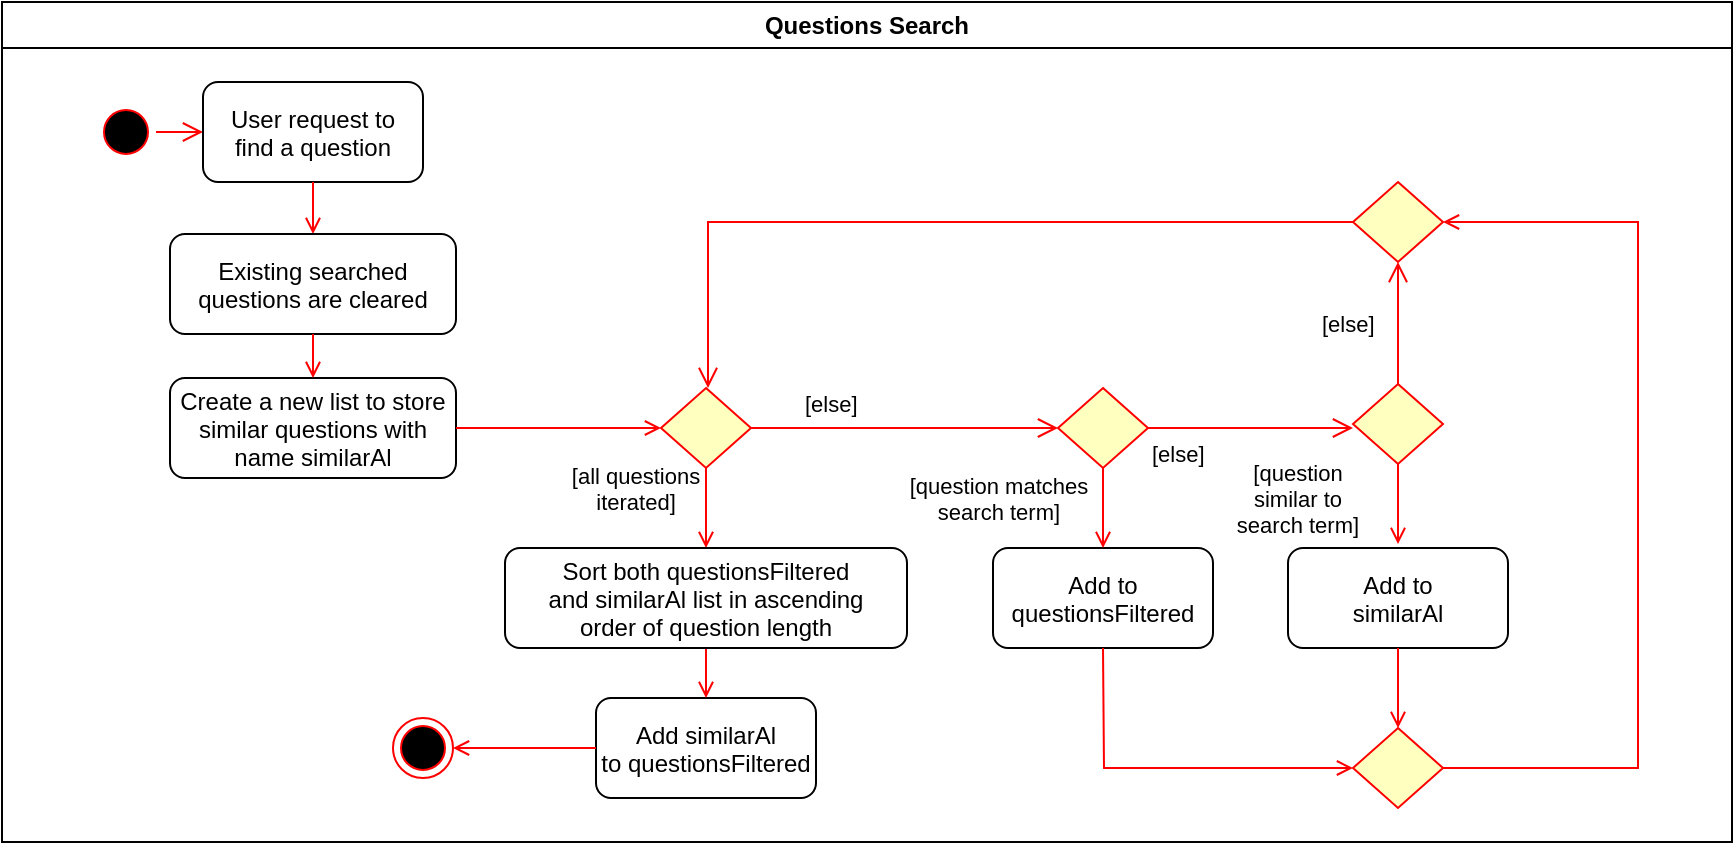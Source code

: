 <mxfile version="12.2.3" type="device" pages="1"><diagram name="Page-1" id="e7e014a7-5840-1c2e-5031-d8a46d1fe8dd"><mxGraphModel dx="1331" dy="723" grid="1" gridSize="10" guides="1" tooltips="1" connect="1" arrows="1" fold="1" page="1" pageScale="1" pageWidth="1169" pageHeight="826" background="#ffffff" math="0" shadow="0"><root><mxCell id="0"/><mxCell id="1" parent="0"/><mxCell id="3" value="Questions Search" style="swimlane;whiteSpace=wrap" parent="1" vertex="1"><mxGeometry x="160" y="90" width="865" height="420" as="geometry"/></mxCell><mxCell id="13" value="" style="ellipse;shape=startState;fillColor=#000000;strokeColor=#ff0000;" parent="3" vertex="1"><mxGeometry x="47" y="50" width="30" height="30" as="geometry"/></mxCell><mxCell id="14" value="" style="edgeStyle=elbowEdgeStyle;elbow=horizontal;verticalAlign=bottom;endArrow=open;endSize=8;strokeColor=#FF0000;endFill=1;rounded=0" parent="3" source="13" target="15" edge="1"><mxGeometry x="27" y="30" as="geometry"><mxPoint x="42" y="100" as="targetPoint"/></mxGeometry></mxCell><mxCell id="15" value="User request to&#10;find a question" style="rounded=1;" parent="3" vertex="1"><mxGeometry x="100.5" y="40" width="110" height="50" as="geometry"/></mxCell><mxCell id="18" value="Add similarAl&#10;to questionsFiltered" style="rounded=1;" parent="3" vertex="1"><mxGeometry x="297" y="348" width="110" height="50" as="geometry"/></mxCell><mxCell id="19" value="[all questions&#10;iterated]" style="endArrow=open;strokeColor=#FF0000;endFill=1;rounded=0;exitX=0.5;exitY=1;exitDx=0;exitDy=0;entryX=0.5;entryY=0;entryDx=0;entryDy=0;" parent="3" source="21" target="HjROkcEtCH2LE5vvlwpC-69" edge="1"><mxGeometry x="-0.5" y="-35" relative="1" as="geometry"><mxPoint x="352" y="265" as="sourcePoint"/><mxPoint as="offset"/></mxGeometry></mxCell><mxCell id="21" value="" style="rhombus;fillColor=#ffffc0;strokeColor=#ff0000;" parent="3" vertex="1"><mxGeometry x="329.5" y="193" width="45" height="40" as="geometry"/></mxCell><mxCell id="23" value="[else]" style="edgeStyle=elbowEdgeStyle;elbow=horizontal;align=left;verticalAlign=top;endArrow=open;endSize=8;strokeColor=#FF0000;endFill=1;rounded=0;exitX=1;exitY=0.5;exitDx=0;exitDy=0;" parent="3" source="21" edge="1"><mxGeometry x="0.005" y="57" relative="1" as="geometry"><mxPoint x="528" y="213" as="targetPoint"/><mxPoint x="425.5" y="213" as="sourcePoint"/><mxPoint x="-52" y="32" as="offset"/></mxGeometry></mxCell><mxCell id="30" value="Add to&#10;questionsFiltered" style="rounded=1;" parent="3" vertex="1"><mxGeometry x="495.5" y="273" width="110" height="50" as="geometry"/></mxCell><mxCell id="38" value="" style="ellipse;shape=endState;fillColor=#000000;strokeColor=#ff0000" parent="3" vertex="1"><mxGeometry x="195.5" y="358" width="30" height="30" as="geometry"/></mxCell><mxCell id="My4SKcVWuLoMBSxfjf1_-61" value="" style="endArrow=open;strokeColor=#FF0000;endFill=1;rounded=0;exitX=0.5;exitY=1;exitDx=0;exitDy=0;entryX=0.5;entryY=0;entryDx=0;entryDy=0;" parent="3" source="15" target="HjROkcEtCH2LE5vvlwpC-38" edge="1"><mxGeometry x="0.474" y="56" relative="1" as="geometry"><mxPoint x="61" y="170" as="sourcePoint"/><mxPoint x="61" y="208" as="targetPoint"/><mxPoint as="offset"/></mxGeometry></mxCell><mxCell id="My4SKcVWuLoMBSxfjf1_-64" value="" style="endArrow=open;strokeColor=#FF0000;endFill=1;rounded=0;entryX=0.5;entryY=0;entryDx=0;entryDy=0;exitX=0.5;exitY=1;exitDx=0;exitDy=0;" parent="3" source="HjROkcEtCH2LE5vvlwpC-69" target="18" edge="1"><mxGeometry x="-0.77" y="-15" relative="1" as="geometry"><mxPoint x="183" y="440" as="sourcePoint"/><mxPoint x="193" y="410" as="targetPoint"/><mxPoint as="offset"/></mxGeometry></mxCell><mxCell id="HjROkcEtCH2LE5vvlwpC-38" value="Existing searched&#10;questions are cleared" style="rounded=1;" parent="3" vertex="1"><mxGeometry x="84" y="116" width="143" height="50" as="geometry"/></mxCell><mxCell id="HjROkcEtCH2LE5vvlwpC-44" value="[question matches&#10;search term]" style="endArrow=open;strokeColor=#FF0000;endFill=1;rounded=0;exitX=0.5;exitY=1;exitDx=0;exitDy=0;" parent="3" source="HjROkcEtCH2LE5vvlwpC-45" edge="1"><mxGeometry x="-0.25" y="-52" relative="1" as="geometry"><mxPoint x="260.5" y="163" as="sourcePoint"/><mxPoint as="offset"/><mxPoint x="550.5" y="273" as="targetPoint"/></mxGeometry></mxCell><mxCell id="HjROkcEtCH2LE5vvlwpC-45" value="" style="rhombus;fillColor=#ffffc0;strokeColor=#ff0000;" parent="3" vertex="1"><mxGeometry x="528" y="193" width="45" height="40" as="geometry"/></mxCell><mxCell id="HjROkcEtCH2LE5vvlwpC-46" value="[else]" style="edgeStyle=elbowEdgeStyle;elbow=horizontal;align=left;verticalAlign=top;endArrow=open;endSize=8;strokeColor=#FF0000;endFill=1;rounded=0" parent="3" source="HjROkcEtCH2LE5vvlwpC-45" edge="1"><mxGeometry x="-1" relative="1" as="geometry"><mxPoint x="675.5" y="213" as="targetPoint"/></mxGeometry></mxCell><mxCell id="HjROkcEtCH2LE5vvlwpC-51" value="[question&#10;similar to&#10;search term]" style="endArrow=open;strokeColor=#FF0000;endFill=1;rounded=0;exitX=0.5;exitY=1;exitDx=0;exitDy=0;" parent="3" source="HjROkcEtCH2LE5vvlwpC-52" edge="1"><mxGeometry x="-0.15" y="-50" relative="1" as="geometry"><mxPoint x="118" y="59" as="sourcePoint"/><mxPoint as="offset"/><mxPoint x="698" y="271" as="targetPoint"/></mxGeometry></mxCell><mxCell id="HjROkcEtCH2LE5vvlwpC-52" value="" style="rhombus;fillColor=#ffffc0;strokeColor=#ff0000;" parent="3" vertex="1"><mxGeometry x="675.5" y="191" width="45" height="40" as="geometry"/></mxCell><mxCell id="HjROkcEtCH2LE5vvlwpC-53" value="" style="edgeStyle=elbowEdgeStyle;elbow=horizontal;align=left;verticalAlign=top;endArrow=open;endSize=8;strokeColor=#FF0000;endFill=1;rounded=0;exitX=0;exitY=0.5;exitDx=0;exitDy=0;" parent="3" source="HjROkcEtCH2LE5vvlwpC-65" edge="1"><mxGeometry x="0.691" y="265" relative="1" as="geometry"><mxPoint x="353" y="193" as="targetPoint"/><Array as="points"><mxPoint x="353" y="110"/><mxPoint x="343" y="110"/></Array><mxPoint as="offset"/></mxGeometry></mxCell><mxCell id="HjROkcEtCH2LE5vvlwpC-54" value="Add to&#10;similarAl" style="rounded=1;" parent="3" vertex="1"><mxGeometry x="643" y="273" width="110" height="50" as="geometry"/></mxCell><mxCell id="HjROkcEtCH2LE5vvlwpC-55" value="Create a new list to store&#10;similar questions with&#10;name similarAl" style="rounded=1;" parent="3" vertex="1"><mxGeometry x="84" y="188" width="143" height="50" as="geometry"/></mxCell><mxCell id="HjROkcEtCH2LE5vvlwpC-59" value="" style="endArrow=open;strokeColor=#FF0000;endFill=1;rounded=0;exitX=0.5;exitY=1;exitDx=0;exitDy=0;entryX=0.5;entryY=0;entryDx=0;entryDy=0;" parent="3" source="HjROkcEtCH2LE5vvlwpC-38" target="HjROkcEtCH2LE5vvlwpC-55" edge="1"><mxGeometry x="0.474" y="56" relative="1" as="geometry"><mxPoint x="165.5" y="100" as="sourcePoint"/><mxPoint x="165.5" y="126" as="targetPoint"/><mxPoint as="offset"/></mxGeometry></mxCell><mxCell id="HjROkcEtCH2LE5vvlwpC-60" value="" style="endArrow=open;strokeColor=#FF0000;endFill=1;rounded=0;exitX=1;exitY=0.5;exitDx=0;exitDy=0;entryX=0;entryY=0.5;entryDx=0;entryDy=0;" parent="3" source="HjROkcEtCH2LE5vvlwpC-55" target="21" edge="1"><mxGeometry x="0.474" y="56" relative="1" as="geometry"><mxPoint x="92" y="245" as="sourcePoint"/><mxPoint x="92" y="271" as="targetPoint"/><mxPoint as="offset"/></mxGeometry></mxCell><mxCell id="HjROkcEtCH2LE5vvlwpC-61" value="" style="rhombus;fillColor=#ffffc0;strokeColor=#ff0000;" parent="3" vertex="1"><mxGeometry x="675.5" y="363" width="45" height="40" as="geometry"/></mxCell><mxCell id="HjROkcEtCH2LE5vvlwpC-63" value="" style="endArrow=open;strokeColor=#FF0000;endFill=1;rounded=0;exitX=0.5;exitY=1;exitDx=0;exitDy=0;entryX=0;entryY=0.5;entryDx=0;entryDy=0;" parent="3" source="30" target="HjROkcEtCH2LE5vvlwpC-61" edge="1"><mxGeometry x="-0.77" y="-15" relative="1" as="geometry"><mxPoint x="412" y="333" as="sourcePoint"/><mxPoint x="412" y="373" as="targetPoint"/><mxPoint as="offset"/><Array as="points"><mxPoint x="551" y="383"/></Array></mxGeometry></mxCell><mxCell id="HjROkcEtCH2LE5vvlwpC-64" value="" style="endArrow=open;strokeColor=#FF0000;endFill=1;rounded=0;exitX=0.5;exitY=1;exitDx=0;exitDy=0;entryX=0.5;entryY=0;entryDx=0;entryDy=0;" parent="3" source="HjROkcEtCH2LE5vvlwpC-54" target="HjROkcEtCH2LE5vvlwpC-61" edge="1"><mxGeometry x="-0.15" y="-50" relative="1" as="geometry"><mxPoint x="708" y="241" as="sourcePoint"/><mxPoint as="offset"/><mxPoint x="708" y="281" as="targetPoint"/></mxGeometry></mxCell><mxCell id="HjROkcEtCH2LE5vvlwpC-65" value="" style="rhombus;fillColor=#ffffc0;strokeColor=#ff0000;" parent="3" vertex="1"><mxGeometry x="675.5" y="90" width="45" height="40" as="geometry"/></mxCell><mxCell id="HjROkcEtCH2LE5vvlwpC-66" value="[else]" style="edgeStyle=elbowEdgeStyle;elbow=horizontal;align=left;verticalAlign=top;endArrow=open;endSize=8;strokeColor=#FF0000;endFill=1;rounded=0;exitX=0.5;exitY=0;exitDx=0;exitDy=0;entryX=0.5;entryY=1;entryDx=0;entryDy=0;" parent="3" source="HjROkcEtCH2LE5vvlwpC-52" target="HjROkcEtCH2LE5vvlwpC-65" edge="1"><mxGeometry x="0.41" y="40" relative="1" as="geometry"><mxPoint x="698" y="138" as="targetPoint"/><mxPoint x="686" y="120" as="sourcePoint"/><Array as="points"><mxPoint x="698" y="158"/></Array><mxPoint as="offset"/></mxGeometry></mxCell><mxCell id="HjROkcEtCH2LE5vvlwpC-67" value="" style="endArrow=open;strokeColor=#FF0000;endFill=1;rounded=0;exitX=1;exitY=0.5;exitDx=0;exitDy=0;entryX=1;entryY=0.5;entryDx=0;entryDy=0;" parent="3" source="HjROkcEtCH2LE5vvlwpC-61" target="HjROkcEtCH2LE5vvlwpC-65" edge="1"><mxGeometry x="-0.77" y="-15" relative="1" as="geometry"><mxPoint x="560.5" y="333" as="sourcePoint"/><mxPoint x="685.5" y="393" as="targetPoint"/><mxPoint as="offset"/><Array as="points"><mxPoint x="818" y="383"/><mxPoint x="818" y="110"/></Array></mxGeometry></mxCell><mxCell id="HjROkcEtCH2LE5vvlwpC-69" value="Sort both questionsFiltered&#10;and similarAl list in ascending&#10;order of question length" style="rounded=1;" parent="3" vertex="1"><mxGeometry x="251.5" y="273" width="201" height="50" as="geometry"/></mxCell><mxCell id="HjROkcEtCH2LE5vvlwpC-72" value="" style="endArrow=open;strokeColor=#FF0000;endFill=1;rounded=0;exitX=0;exitY=0.5;exitDx=0;exitDy=0;entryX=1;entryY=0.5;entryDx=0;entryDy=0;" parent="3" source="18" target="38" edge="1"><mxGeometry x="-0.77" y="-15" relative="1" as="geometry"><mxPoint x="362" y="418" as="sourcePoint"/><mxPoint x="223" y="340" as="targetPoint"/><mxPoint as="offset"/></mxGeometry></mxCell></root></mxGraphModel></diagram></mxfile>
